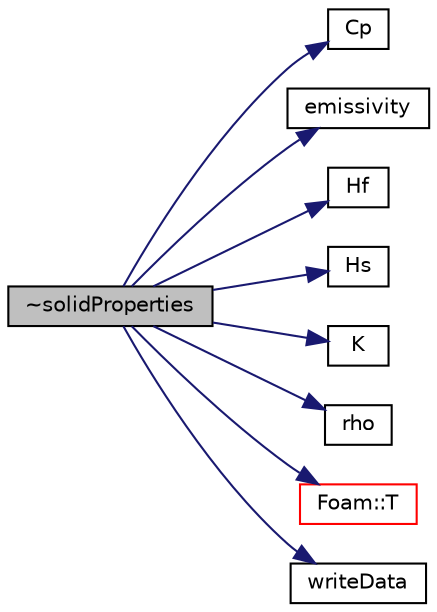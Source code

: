 digraph "~solidProperties"
{
  bgcolor="transparent";
  edge [fontname="Helvetica",fontsize="10",labelfontname="Helvetica",labelfontsize="10"];
  node [fontname="Helvetica",fontsize="10",shape=record];
  rankdir="LR";
  Node1 [label="~solidProperties",height=0.2,width=0.4,color="black", fillcolor="grey75", style="filled", fontcolor="black"];
  Node1 -> Node2 [color="midnightblue",fontsize="10",style="solid",fontname="Helvetica"];
  Node2 [label="Cp",height=0.2,width=0.4,color="black",URL="$a02457.html#af30581e490e00e60a8d2f124531f6e0f",tooltip="Specific heat capacity [J/(kg.K)]. "];
  Node1 -> Node3 [color="midnightblue",fontsize="10",style="solid",fontname="Helvetica"];
  Node3 [label="emissivity",height=0.2,width=0.4,color="black",URL="$a02457.html#a9ef756b55de7bd233a520f15b261c093",tooltip="Emissivity []. "];
  Node1 -> Node4 [color="midnightblue",fontsize="10",style="solid",fontname="Helvetica"];
  Node4 [label="Hf",height=0.2,width=0.4,color="black",URL="$a02457.html#a39ed9c9b5efd2984659f743e080f10c8",tooltip="Heat of formation [J/kg]. "];
  Node1 -> Node5 [color="midnightblue",fontsize="10",style="solid",fontname="Helvetica"];
  Node5 [label="Hs",height=0.2,width=0.4,color="black",URL="$a02457.html#ae8fdaa2e958ab65c56ca0782be7e0505",tooltip="Sensible enthalpy - reference to Tstd [J/kg]. "];
  Node1 -> Node6 [color="midnightblue",fontsize="10",style="solid",fontname="Helvetica"];
  Node6 [label="K",height=0.2,width=0.4,color="black",URL="$a02457.html#a41afd73f1f27ada1380bba2128e26f13",tooltip="Thermal conductivity [W/(m.K)]. "];
  Node1 -> Node7 [color="midnightblue",fontsize="10",style="solid",fontname="Helvetica"];
  Node7 [label="rho",height=0.2,width=0.4,color="black",URL="$a02457.html#a018c54daabae7530f0261ee245b36880",tooltip="Density [kg/m3]. "];
  Node1 -> Node8 [color="midnightblue",fontsize="10",style="solid",fontname="Helvetica"];
  Node8 [label="Foam::T",height=0.2,width=0.4,color="red",URL="$a10936.html#ae57fda0abb14bb0944947c463c6e09d4"];
  Node1 -> Node9 [color="midnightblue",fontsize="10",style="solid",fontname="Helvetica"];
  Node9 [label="writeData",height=0.2,width=0.4,color="black",URL="$a02457.html#a3f337a79b0eea9e1a8a6381894c6cdf9",tooltip="Write the solidProperties properties. "];
}
